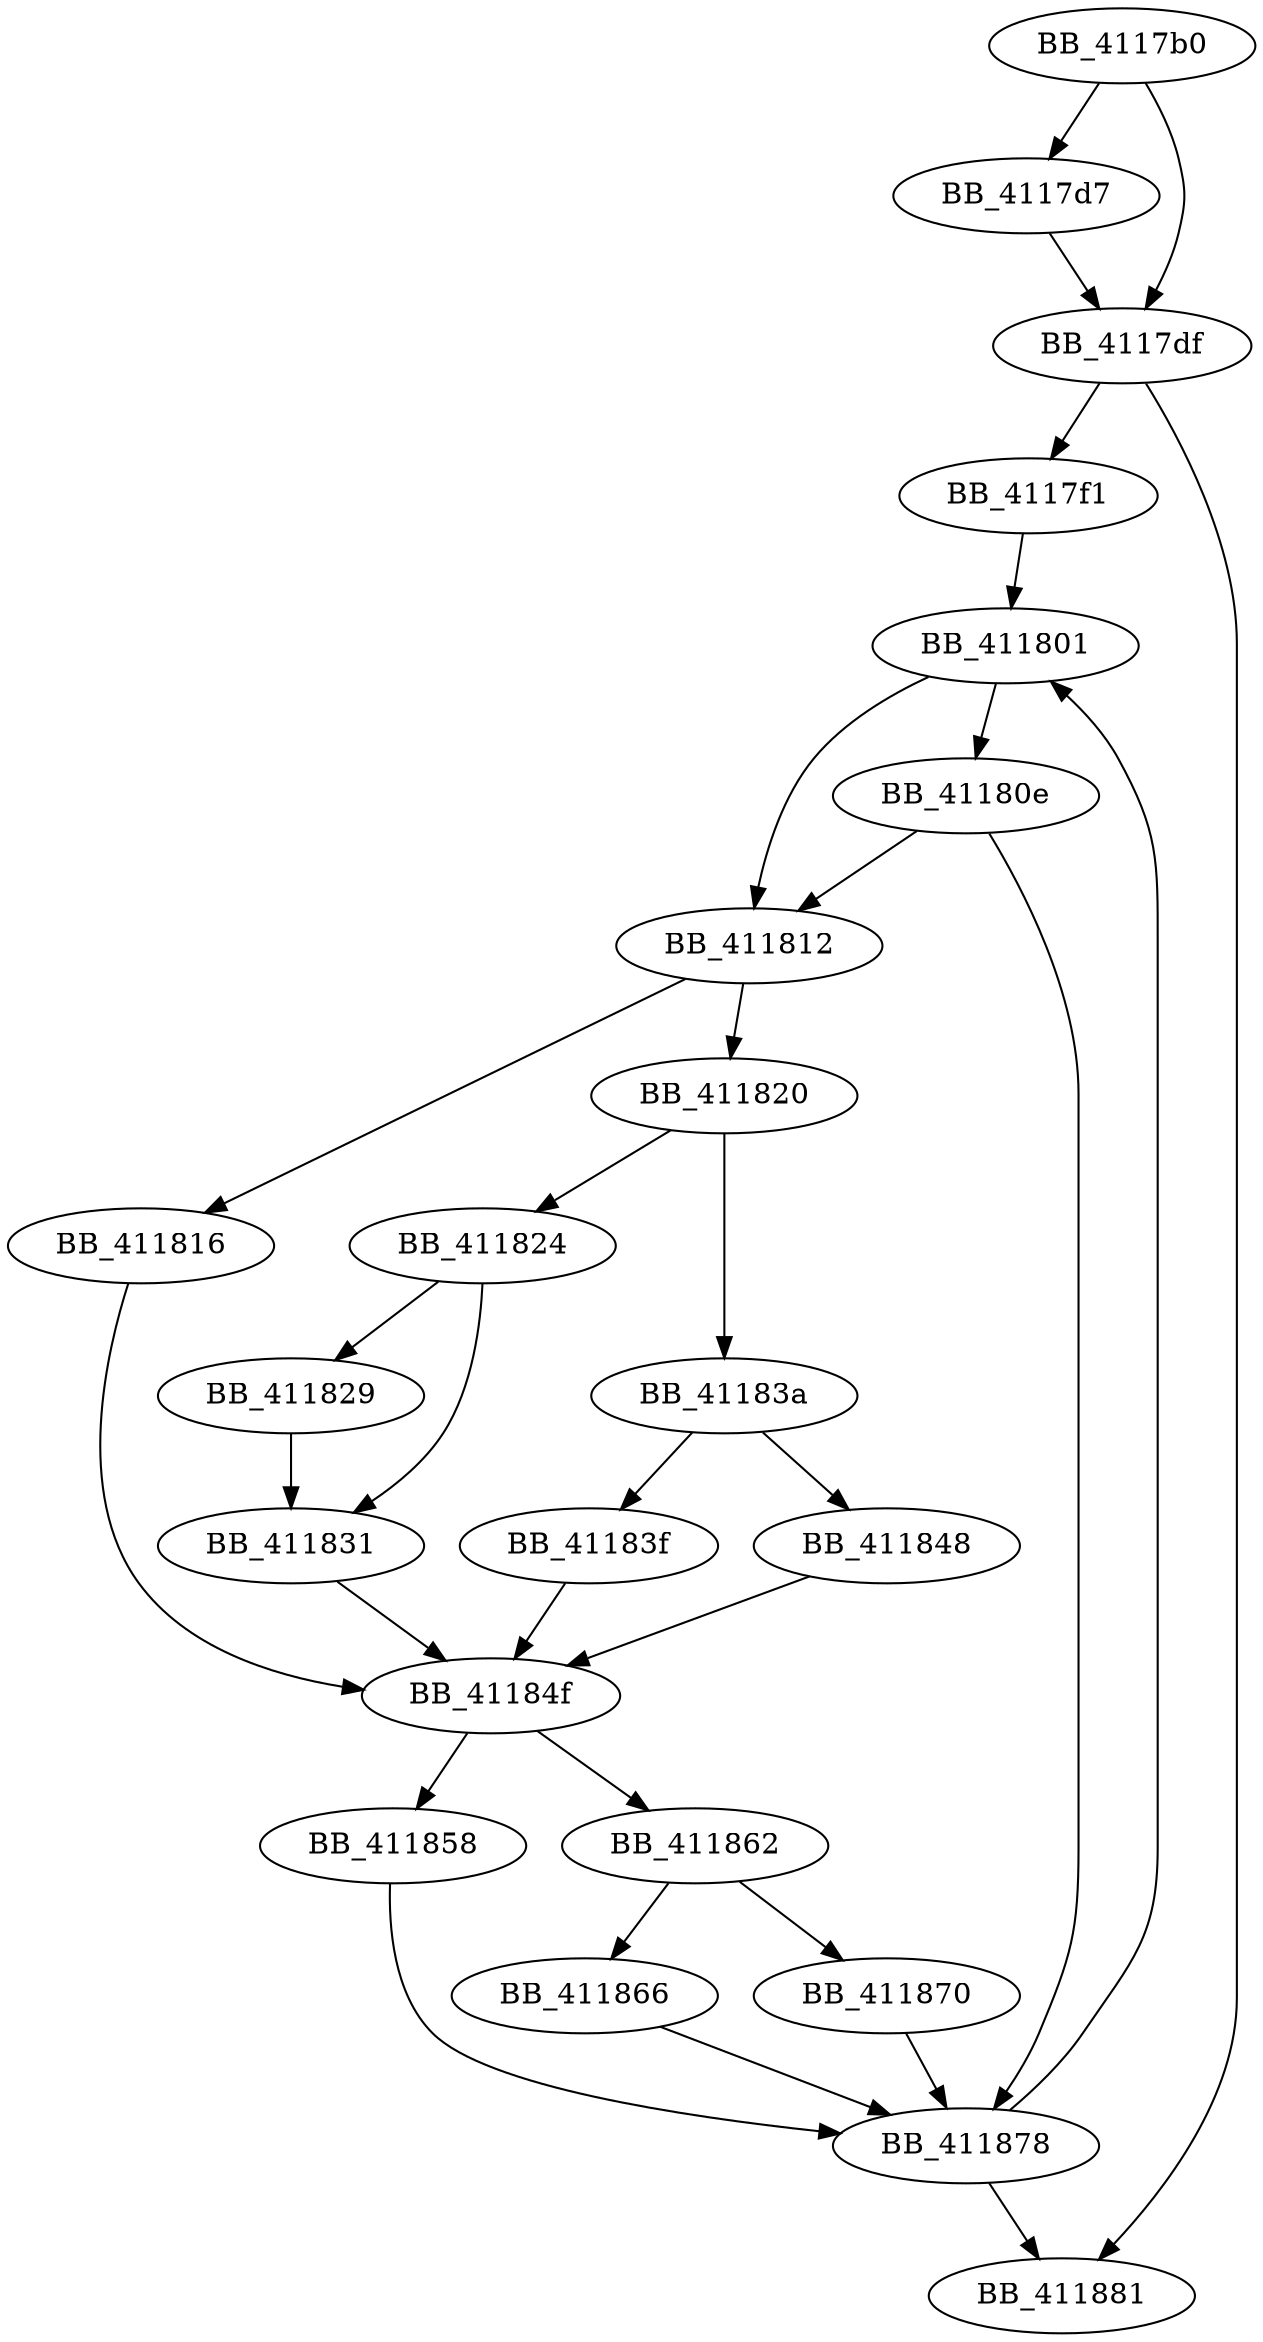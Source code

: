 DiGraph sub_4117B0{
BB_4117b0->BB_4117d7
BB_4117b0->BB_4117df
BB_4117d7->BB_4117df
BB_4117df->BB_4117f1
BB_4117df->BB_411881
BB_4117f1->BB_411801
BB_411801->BB_41180e
BB_411801->BB_411812
BB_41180e->BB_411812
BB_41180e->BB_411878
BB_411812->BB_411816
BB_411812->BB_411820
BB_411816->BB_41184f
BB_411820->BB_411824
BB_411820->BB_41183a
BB_411824->BB_411829
BB_411824->BB_411831
BB_411829->BB_411831
BB_411831->BB_41184f
BB_41183a->BB_41183f
BB_41183a->BB_411848
BB_41183f->BB_41184f
BB_411848->BB_41184f
BB_41184f->BB_411858
BB_41184f->BB_411862
BB_411858->BB_411878
BB_411862->BB_411866
BB_411862->BB_411870
BB_411866->BB_411878
BB_411870->BB_411878
BB_411878->BB_411801
BB_411878->BB_411881
}

